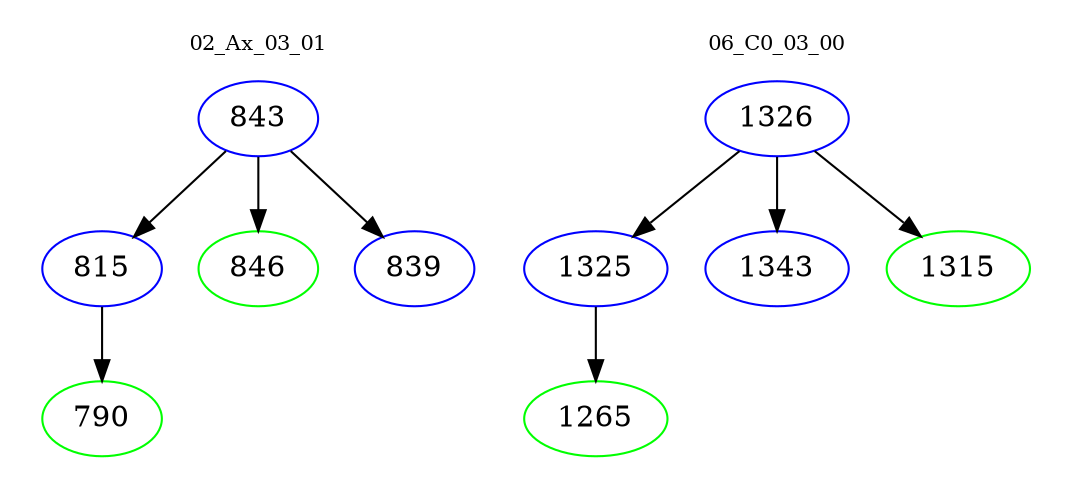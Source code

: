 digraph{
subgraph cluster_0 {
color = white
label = "02_Ax_03_01";
fontsize=10;
T0_843 [label="843", color="blue"]
T0_843 -> T0_815 [color="black"]
T0_815 [label="815", color="blue"]
T0_815 -> T0_790 [color="black"]
T0_790 [label="790", color="green"]
T0_843 -> T0_846 [color="black"]
T0_846 [label="846", color="green"]
T0_843 -> T0_839 [color="black"]
T0_839 [label="839", color="blue"]
}
subgraph cluster_1 {
color = white
label = "06_C0_03_00";
fontsize=10;
T1_1326 [label="1326", color="blue"]
T1_1326 -> T1_1325 [color="black"]
T1_1325 [label="1325", color="blue"]
T1_1325 -> T1_1265 [color="black"]
T1_1265 [label="1265", color="green"]
T1_1326 -> T1_1343 [color="black"]
T1_1343 [label="1343", color="blue"]
T1_1326 -> T1_1315 [color="black"]
T1_1315 [label="1315", color="green"]
}
}
